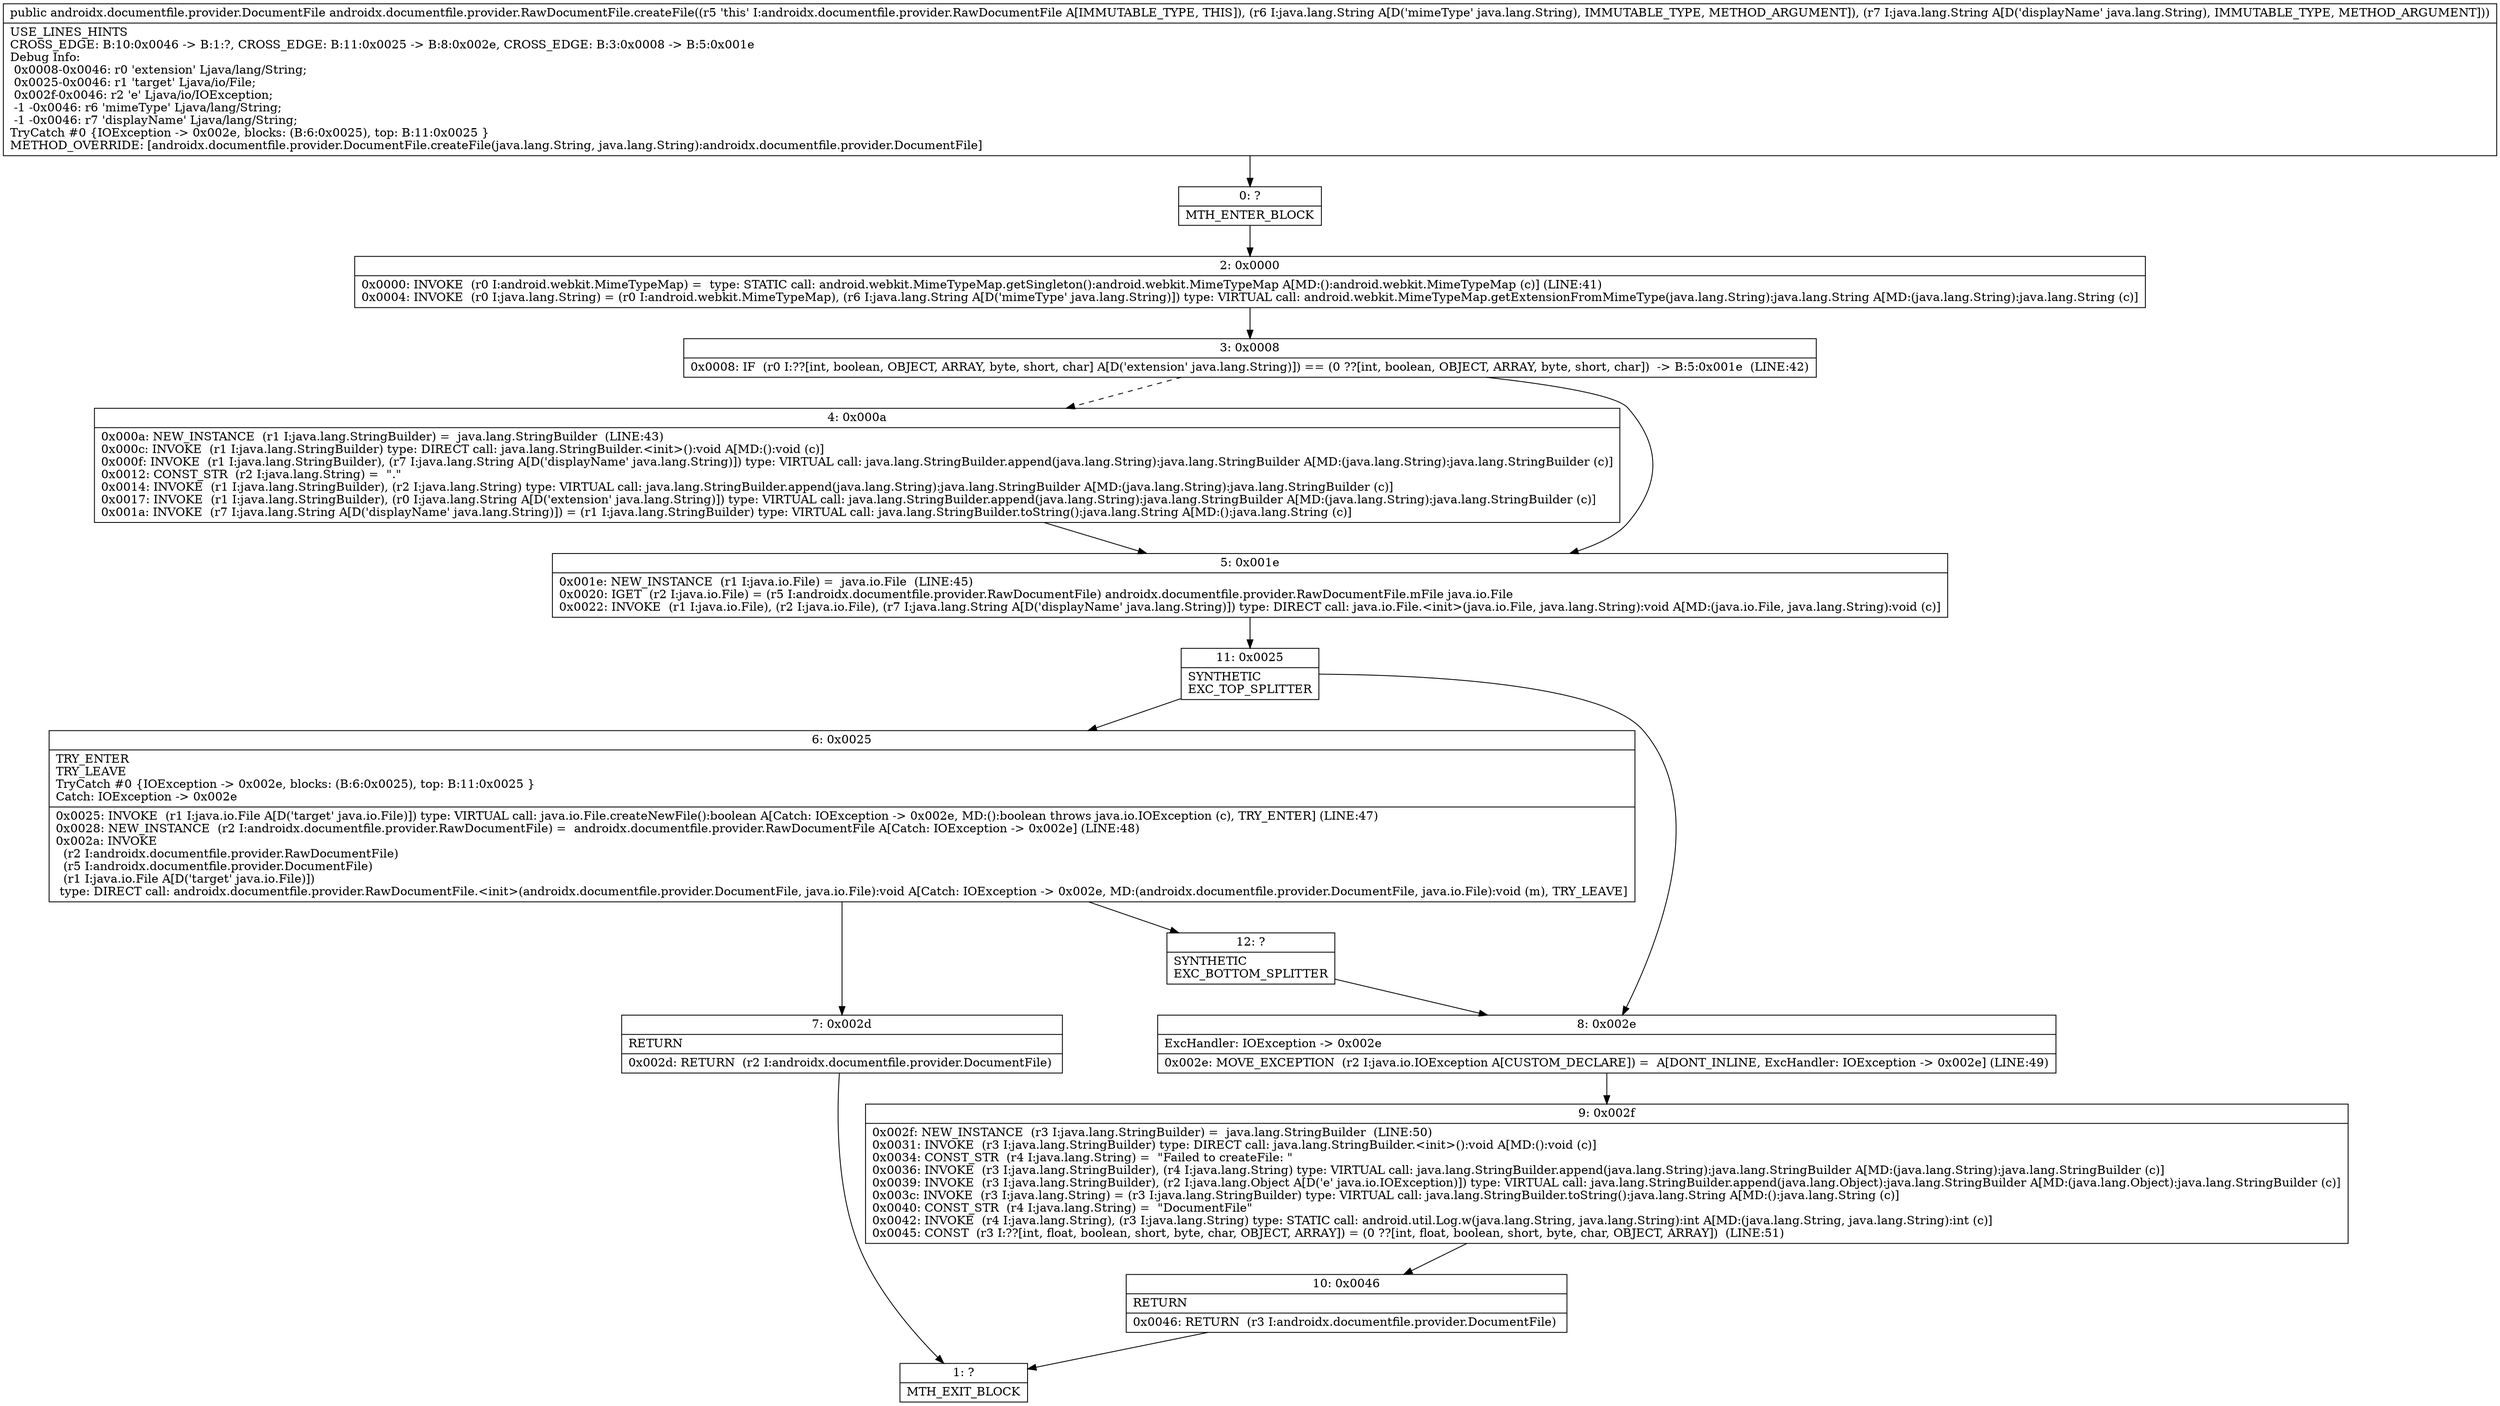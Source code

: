 digraph "CFG forandroidx.documentfile.provider.RawDocumentFile.createFile(Ljava\/lang\/String;Ljava\/lang\/String;)Landroidx\/documentfile\/provider\/DocumentFile;" {
Node_0 [shape=record,label="{0\:\ ?|MTH_ENTER_BLOCK\l}"];
Node_2 [shape=record,label="{2\:\ 0x0000|0x0000: INVOKE  (r0 I:android.webkit.MimeTypeMap) =  type: STATIC call: android.webkit.MimeTypeMap.getSingleton():android.webkit.MimeTypeMap A[MD:():android.webkit.MimeTypeMap (c)] (LINE:41)\l0x0004: INVOKE  (r0 I:java.lang.String) = (r0 I:android.webkit.MimeTypeMap), (r6 I:java.lang.String A[D('mimeType' java.lang.String)]) type: VIRTUAL call: android.webkit.MimeTypeMap.getExtensionFromMimeType(java.lang.String):java.lang.String A[MD:(java.lang.String):java.lang.String (c)]\l}"];
Node_3 [shape=record,label="{3\:\ 0x0008|0x0008: IF  (r0 I:??[int, boolean, OBJECT, ARRAY, byte, short, char] A[D('extension' java.lang.String)]) == (0 ??[int, boolean, OBJECT, ARRAY, byte, short, char])  \-\> B:5:0x001e  (LINE:42)\l}"];
Node_4 [shape=record,label="{4\:\ 0x000a|0x000a: NEW_INSTANCE  (r1 I:java.lang.StringBuilder) =  java.lang.StringBuilder  (LINE:43)\l0x000c: INVOKE  (r1 I:java.lang.StringBuilder) type: DIRECT call: java.lang.StringBuilder.\<init\>():void A[MD:():void (c)]\l0x000f: INVOKE  (r1 I:java.lang.StringBuilder), (r7 I:java.lang.String A[D('displayName' java.lang.String)]) type: VIRTUAL call: java.lang.StringBuilder.append(java.lang.String):java.lang.StringBuilder A[MD:(java.lang.String):java.lang.StringBuilder (c)]\l0x0012: CONST_STR  (r2 I:java.lang.String) =  \".\" \l0x0014: INVOKE  (r1 I:java.lang.StringBuilder), (r2 I:java.lang.String) type: VIRTUAL call: java.lang.StringBuilder.append(java.lang.String):java.lang.StringBuilder A[MD:(java.lang.String):java.lang.StringBuilder (c)]\l0x0017: INVOKE  (r1 I:java.lang.StringBuilder), (r0 I:java.lang.String A[D('extension' java.lang.String)]) type: VIRTUAL call: java.lang.StringBuilder.append(java.lang.String):java.lang.StringBuilder A[MD:(java.lang.String):java.lang.StringBuilder (c)]\l0x001a: INVOKE  (r7 I:java.lang.String A[D('displayName' java.lang.String)]) = (r1 I:java.lang.StringBuilder) type: VIRTUAL call: java.lang.StringBuilder.toString():java.lang.String A[MD:():java.lang.String (c)]\l}"];
Node_5 [shape=record,label="{5\:\ 0x001e|0x001e: NEW_INSTANCE  (r1 I:java.io.File) =  java.io.File  (LINE:45)\l0x0020: IGET  (r2 I:java.io.File) = (r5 I:androidx.documentfile.provider.RawDocumentFile) androidx.documentfile.provider.RawDocumentFile.mFile java.io.File \l0x0022: INVOKE  (r1 I:java.io.File), (r2 I:java.io.File), (r7 I:java.lang.String A[D('displayName' java.lang.String)]) type: DIRECT call: java.io.File.\<init\>(java.io.File, java.lang.String):void A[MD:(java.io.File, java.lang.String):void (c)]\l}"];
Node_11 [shape=record,label="{11\:\ 0x0025|SYNTHETIC\lEXC_TOP_SPLITTER\l}"];
Node_6 [shape=record,label="{6\:\ 0x0025|TRY_ENTER\lTRY_LEAVE\lTryCatch #0 \{IOException \-\> 0x002e, blocks: (B:6:0x0025), top: B:11:0x0025 \}\lCatch: IOException \-\> 0x002e\l|0x0025: INVOKE  (r1 I:java.io.File A[D('target' java.io.File)]) type: VIRTUAL call: java.io.File.createNewFile():boolean A[Catch: IOException \-\> 0x002e, MD:():boolean throws java.io.IOException (c), TRY_ENTER] (LINE:47)\l0x0028: NEW_INSTANCE  (r2 I:androidx.documentfile.provider.RawDocumentFile) =  androidx.documentfile.provider.RawDocumentFile A[Catch: IOException \-\> 0x002e] (LINE:48)\l0x002a: INVOKE  \l  (r2 I:androidx.documentfile.provider.RawDocumentFile)\l  (r5 I:androidx.documentfile.provider.DocumentFile)\l  (r1 I:java.io.File A[D('target' java.io.File)])\l type: DIRECT call: androidx.documentfile.provider.RawDocumentFile.\<init\>(androidx.documentfile.provider.DocumentFile, java.io.File):void A[Catch: IOException \-\> 0x002e, MD:(androidx.documentfile.provider.DocumentFile, java.io.File):void (m), TRY_LEAVE]\l}"];
Node_7 [shape=record,label="{7\:\ 0x002d|RETURN\l|0x002d: RETURN  (r2 I:androidx.documentfile.provider.DocumentFile) \l}"];
Node_1 [shape=record,label="{1\:\ ?|MTH_EXIT_BLOCK\l}"];
Node_12 [shape=record,label="{12\:\ ?|SYNTHETIC\lEXC_BOTTOM_SPLITTER\l}"];
Node_8 [shape=record,label="{8\:\ 0x002e|ExcHandler: IOException \-\> 0x002e\l|0x002e: MOVE_EXCEPTION  (r2 I:java.io.IOException A[CUSTOM_DECLARE]) =  A[DONT_INLINE, ExcHandler: IOException \-\> 0x002e] (LINE:49)\l}"];
Node_9 [shape=record,label="{9\:\ 0x002f|0x002f: NEW_INSTANCE  (r3 I:java.lang.StringBuilder) =  java.lang.StringBuilder  (LINE:50)\l0x0031: INVOKE  (r3 I:java.lang.StringBuilder) type: DIRECT call: java.lang.StringBuilder.\<init\>():void A[MD:():void (c)]\l0x0034: CONST_STR  (r4 I:java.lang.String) =  \"Failed to createFile: \" \l0x0036: INVOKE  (r3 I:java.lang.StringBuilder), (r4 I:java.lang.String) type: VIRTUAL call: java.lang.StringBuilder.append(java.lang.String):java.lang.StringBuilder A[MD:(java.lang.String):java.lang.StringBuilder (c)]\l0x0039: INVOKE  (r3 I:java.lang.StringBuilder), (r2 I:java.lang.Object A[D('e' java.io.IOException)]) type: VIRTUAL call: java.lang.StringBuilder.append(java.lang.Object):java.lang.StringBuilder A[MD:(java.lang.Object):java.lang.StringBuilder (c)]\l0x003c: INVOKE  (r3 I:java.lang.String) = (r3 I:java.lang.StringBuilder) type: VIRTUAL call: java.lang.StringBuilder.toString():java.lang.String A[MD:():java.lang.String (c)]\l0x0040: CONST_STR  (r4 I:java.lang.String) =  \"DocumentFile\" \l0x0042: INVOKE  (r4 I:java.lang.String), (r3 I:java.lang.String) type: STATIC call: android.util.Log.w(java.lang.String, java.lang.String):int A[MD:(java.lang.String, java.lang.String):int (c)]\l0x0045: CONST  (r3 I:??[int, float, boolean, short, byte, char, OBJECT, ARRAY]) = (0 ??[int, float, boolean, short, byte, char, OBJECT, ARRAY])  (LINE:51)\l}"];
Node_10 [shape=record,label="{10\:\ 0x0046|RETURN\l|0x0046: RETURN  (r3 I:androidx.documentfile.provider.DocumentFile) \l}"];
MethodNode[shape=record,label="{public androidx.documentfile.provider.DocumentFile androidx.documentfile.provider.RawDocumentFile.createFile((r5 'this' I:androidx.documentfile.provider.RawDocumentFile A[IMMUTABLE_TYPE, THIS]), (r6 I:java.lang.String A[D('mimeType' java.lang.String), IMMUTABLE_TYPE, METHOD_ARGUMENT]), (r7 I:java.lang.String A[D('displayName' java.lang.String), IMMUTABLE_TYPE, METHOD_ARGUMENT]))  | USE_LINES_HINTS\lCROSS_EDGE: B:10:0x0046 \-\> B:1:?, CROSS_EDGE: B:11:0x0025 \-\> B:8:0x002e, CROSS_EDGE: B:3:0x0008 \-\> B:5:0x001e\lDebug Info:\l  0x0008\-0x0046: r0 'extension' Ljava\/lang\/String;\l  0x0025\-0x0046: r1 'target' Ljava\/io\/File;\l  0x002f\-0x0046: r2 'e' Ljava\/io\/IOException;\l  \-1 \-0x0046: r6 'mimeType' Ljava\/lang\/String;\l  \-1 \-0x0046: r7 'displayName' Ljava\/lang\/String;\lTryCatch #0 \{IOException \-\> 0x002e, blocks: (B:6:0x0025), top: B:11:0x0025 \}\lMETHOD_OVERRIDE: [androidx.documentfile.provider.DocumentFile.createFile(java.lang.String, java.lang.String):androidx.documentfile.provider.DocumentFile]\l}"];
MethodNode -> Node_0;Node_0 -> Node_2;
Node_2 -> Node_3;
Node_3 -> Node_4[style=dashed];
Node_3 -> Node_5;
Node_4 -> Node_5;
Node_5 -> Node_11;
Node_11 -> Node_6;
Node_11 -> Node_8;
Node_6 -> Node_7;
Node_6 -> Node_12;
Node_7 -> Node_1;
Node_12 -> Node_8;
Node_8 -> Node_9;
Node_9 -> Node_10;
Node_10 -> Node_1;
}

